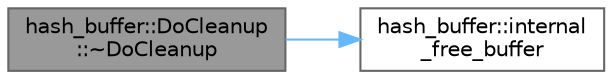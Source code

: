digraph "hash_buffer::DoCleanup::~DoCleanup"
{
 // LATEX_PDF_SIZE
  bgcolor="transparent";
  edge [fontname=Helvetica,fontsize=10,labelfontname=Helvetica,labelfontsize=10];
  node [fontname=Helvetica,fontsize=10,shape=box,height=0.2,width=0.4];
  rankdir="LR";
  Node1 [id="Node000001",label="hash_buffer::DoCleanup\l::~DoCleanup",height=0.2,width=0.4,color="gray40", fillcolor="grey60", style="filled", fontcolor="black",tooltip=" "];
  Node1 -> Node2 [id="edge2_Node000001_Node000002",color="steelblue1",style="solid",tooltip=" "];
  Node2 [id="Node000002",label="hash_buffer::internal\l_free_buffer",height=0.2,width=0.4,color="grey40", fillcolor="white", style="filled",URL="$classhash__buffer.html#a02c50534a076713734efe947df96d69f",tooltip=" "];
}
